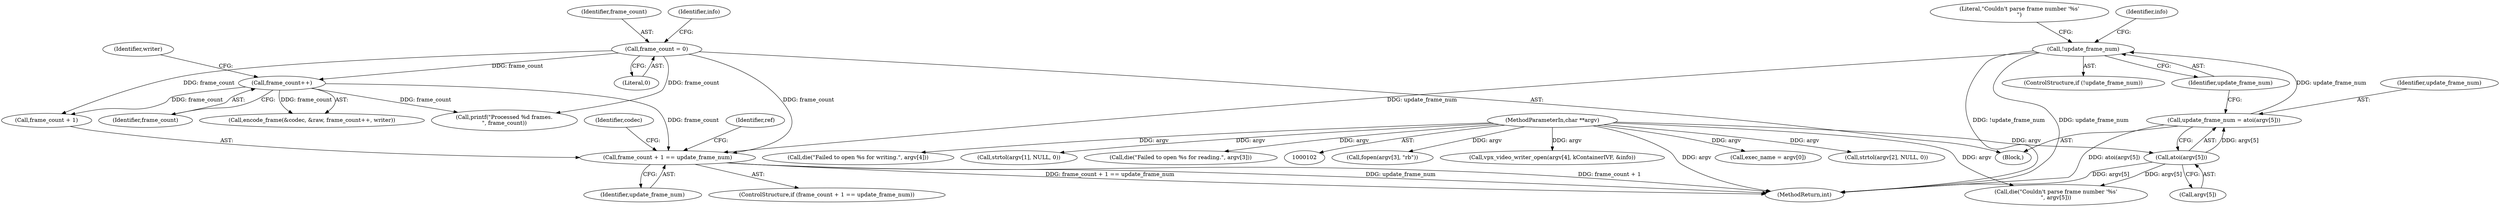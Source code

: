 digraph "0_Android_5a9753fca56f0eeb9f61e342b2fccffc364f9426_23@API" {
"1000381" [label="(Call,frame_count + 1 == update_frame_num)"];
"1000117" [label="(Call,frame_count = 0)"];
"1000414" [label="(Call,frame_count++)"];
"1000172" [label="(Call,!update_frame_num)"];
"1000165" [label="(Call,update_frame_num = atoi(argv[5]))"];
"1000167" [label="(Call,atoi(argv[5]))"];
"1000104" [label="(MethodParameterIn,char **argv)"];
"1000446" [label="(MethodReturn,int)"];
"1000175" [label="(Literal,\"Couldn't parse frame number '%s'\n\")"];
"1000352" [label="(Call,fopen(argv[3], \"rb\"))"];
"1000333" [label="(Call,vpx_video_writer_open(argv[4], kContainerIVF, &info))"];
"1000416" [label="(Identifier,writer)"];
"1000411" [label="(Identifier,codec)"];
"1000181" [label="(Identifier,info)"];
"1000385" [label="(Identifier,update_frame_num)"];
"1000171" [label="(ControlStructure,if (!update_frame_num))"];
"1000118" [label="(Identifier,frame_count)"];
"1000104" [label="(MethodParameterIn,char **argv)"];
"1000145" [label="(Call,exec_name = argv[0])"];
"1000381" [label="(Call,frame_count + 1 == update_frame_num)"];
"1000173" [label="(Identifier,update_frame_num)"];
"1000390" [label="(Identifier,ref)"];
"1000119" [label="(Literal,0)"];
"1000172" [label="(Call,!update_frame_num)"];
"1000200" [label="(Call,strtol(argv[2], NULL, 0))"];
"1000343" [label="(Call,die(\"Failed to open %s for writing.\", argv[4]))"];
"1000190" [label="(Call,strtol(argv[1], NULL, 0))"];
"1000166" [label="(Identifier,update_frame_num)"];
"1000117" [label="(Call,frame_count = 0)"];
"1000357" [label="(Call,die(\"Failed to open %s for reading.\", argv[3]))"];
"1000174" [label="(Call,die(\"Couldn't parse frame number '%s'\n\", argv[5]))"];
"1000167" [label="(Call,atoi(argv[5]))"];
"1000105" [label="(Block,)"];
"1000409" [label="(Call,encode_frame(&codec, &raw, frame_count++, writer))"];
"1000382" [label="(Call,frame_count + 1)"];
"1000414" [label="(Call,frame_count++)"];
"1000380" [label="(ControlStructure,if (frame_count + 1 == update_frame_num))"];
"1000168" [label="(Call,argv[5])"];
"1000124" [label="(Identifier,info)"];
"1000165" [label="(Call,update_frame_num = atoi(argv[5]))"];
"1000415" [label="(Identifier,frame_count)"];
"1000428" [label="(Call,printf(\"Processed %d frames.\n\", frame_count))"];
"1000381" -> "1000380"  [label="AST: "];
"1000381" -> "1000385"  [label="CFG: "];
"1000382" -> "1000381"  [label="AST: "];
"1000385" -> "1000381"  [label="AST: "];
"1000390" -> "1000381"  [label="CFG: "];
"1000411" -> "1000381"  [label="CFG: "];
"1000381" -> "1000446"  [label="DDG: frame_count + 1"];
"1000381" -> "1000446"  [label="DDG: frame_count + 1 == update_frame_num"];
"1000381" -> "1000446"  [label="DDG: update_frame_num"];
"1000117" -> "1000381"  [label="DDG: frame_count"];
"1000414" -> "1000381"  [label="DDG: frame_count"];
"1000172" -> "1000381"  [label="DDG: update_frame_num"];
"1000117" -> "1000105"  [label="AST: "];
"1000117" -> "1000119"  [label="CFG: "];
"1000118" -> "1000117"  [label="AST: "];
"1000119" -> "1000117"  [label="AST: "];
"1000124" -> "1000117"  [label="CFG: "];
"1000117" -> "1000382"  [label="DDG: frame_count"];
"1000117" -> "1000414"  [label="DDG: frame_count"];
"1000117" -> "1000428"  [label="DDG: frame_count"];
"1000414" -> "1000409"  [label="AST: "];
"1000414" -> "1000415"  [label="CFG: "];
"1000415" -> "1000414"  [label="AST: "];
"1000416" -> "1000414"  [label="CFG: "];
"1000414" -> "1000382"  [label="DDG: frame_count"];
"1000414" -> "1000409"  [label="DDG: frame_count"];
"1000414" -> "1000428"  [label="DDG: frame_count"];
"1000172" -> "1000171"  [label="AST: "];
"1000172" -> "1000173"  [label="CFG: "];
"1000173" -> "1000172"  [label="AST: "];
"1000175" -> "1000172"  [label="CFG: "];
"1000181" -> "1000172"  [label="CFG: "];
"1000172" -> "1000446"  [label="DDG: !update_frame_num"];
"1000172" -> "1000446"  [label="DDG: update_frame_num"];
"1000165" -> "1000172"  [label="DDG: update_frame_num"];
"1000165" -> "1000105"  [label="AST: "];
"1000165" -> "1000167"  [label="CFG: "];
"1000166" -> "1000165"  [label="AST: "];
"1000167" -> "1000165"  [label="AST: "];
"1000173" -> "1000165"  [label="CFG: "];
"1000165" -> "1000446"  [label="DDG: atoi(argv[5])"];
"1000167" -> "1000165"  [label="DDG: argv[5]"];
"1000167" -> "1000168"  [label="CFG: "];
"1000168" -> "1000167"  [label="AST: "];
"1000167" -> "1000446"  [label="DDG: argv[5]"];
"1000104" -> "1000167"  [label="DDG: argv"];
"1000167" -> "1000174"  [label="DDG: argv[5]"];
"1000104" -> "1000102"  [label="AST: "];
"1000104" -> "1000446"  [label="DDG: argv"];
"1000104" -> "1000145"  [label="DDG: argv"];
"1000104" -> "1000174"  [label="DDG: argv"];
"1000104" -> "1000190"  [label="DDG: argv"];
"1000104" -> "1000200"  [label="DDG: argv"];
"1000104" -> "1000333"  [label="DDG: argv"];
"1000104" -> "1000343"  [label="DDG: argv"];
"1000104" -> "1000352"  [label="DDG: argv"];
"1000104" -> "1000357"  [label="DDG: argv"];
}
